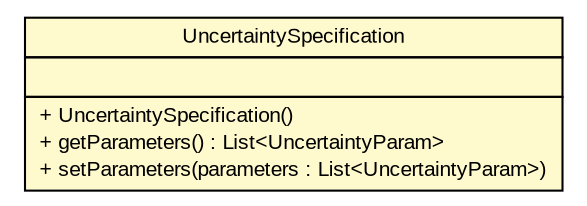 #!/usr/local/bin/dot
#
# Class diagram 
# Generated by UMLGraph version R5_6-24-gf6e263 (http://www.umlgraph.org/)
#

digraph G {
	edge [fontname="arial",fontsize=10,labelfontname="arial",labelfontsize=10];
	node [fontname="arial",fontsize=10,shape=plaintext];
	nodesep=0.25;
	ranksep=0.5;
	// gov.sandia.cf.application.configuration.uncertainty.UncertaintySpecification
	c430660 [label=<<table title="gov.sandia.cf.application.configuration.uncertainty.UncertaintySpecification" border="0" cellborder="1" cellspacing="0" cellpadding="2" port="p" bgcolor="lemonChiffon" href="./UncertaintySpecification.html">
		<tr><td><table border="0" cellspacing="0" cellpadding="1">
<tr><td align="center" balign="center"> UncertaintySpecification </td></tr>
		</table></td></tr>
		<tr><td><table border="0" cellspacing="0" cellpadding="1">
<tr><td align="left" balign="left">  </td></tr>
		</table></td></tr>
		<tr><td><table border="0" cellspacing="0" cellpadding="1">
<tr><td align="left" balign="left"> + UncertaintySpecification() </td></tr>
<tr><td align="left" balign="left"> + getParameters() : List&lt;UncertaintyParam&gt; </td></tr>
<tr><td align="left" balign="left"> + setParameters(parameters : List&lt;UncertaintyParam&gt;) </td></tr>
		</table></td></tr>
		</table>>, URL="./UncertaintySpecification.html", fontname="arial", fontcolor="black", fontsize=10.0];
}

